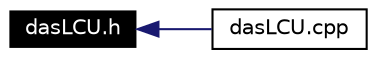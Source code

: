 digraph G
{
  edge [fontname="Helvetica",fontsize=10,labelfontname="Helvetica",labelfontsize=10];
  node [fontname="Helvetica",fontsize=10,shape=record];
  rankdir=LR;
  Node1 [label="dasLCU.h",height=0.2,width=0.4,color="white", fillcolor="black", style="filled" fontcolor="white"];
  Node1 -> Node2 [dir=back,color="midnightblue",fontsize=10,style="solid",fontname="Helvetica"];
  Node2 [label="dasLCU.cpp",height=0.2,width=0.4,color="black", fillcolor="white", style="filled",URL="$examples_2runEMIRDas_8p_8old_2dasLCU_8cpp.html"];
}
